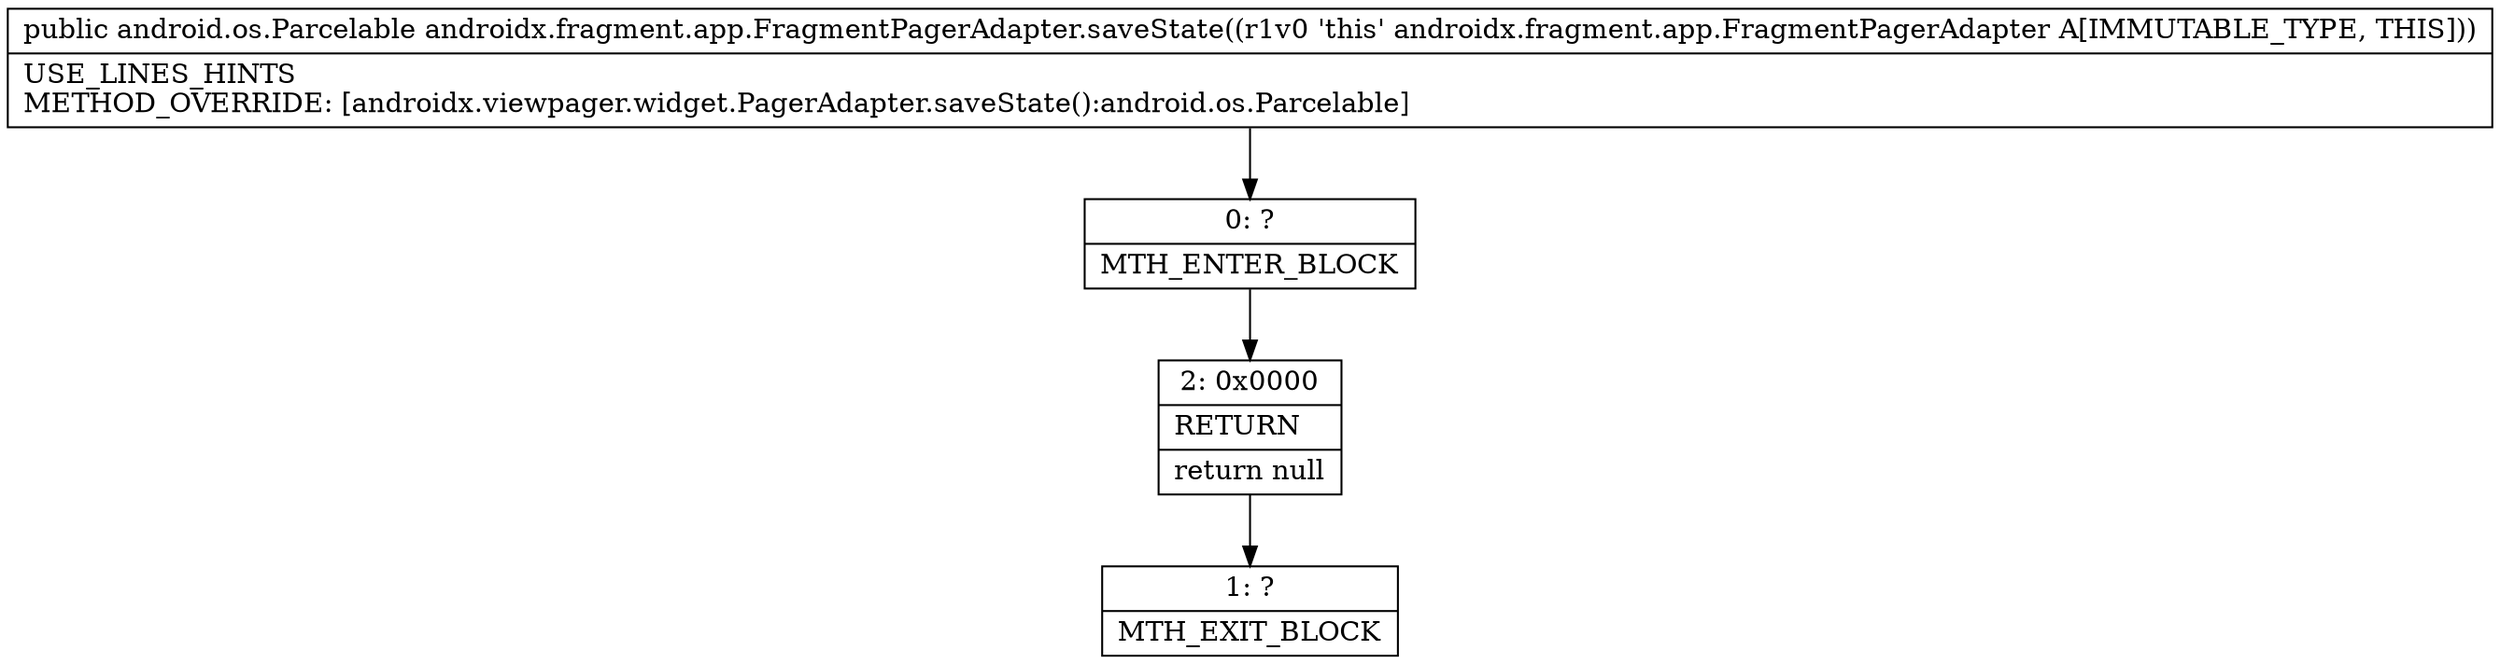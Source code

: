 digraph "CFG forandroidx.fragment.app.FragmentPagerAdapter.saveState()Landroid\/os\/Parcelable;" {
Node_0 [shape=record,label="{0\:\ ?|MTH_ENTER_BLOCK\l}"];
Node_2 [shape=record,label="{2\:\ 0x0000|RETURN\l|return null\l}"];
Node_1 [shape=record,label="{1\:\ ?|MTH_EXIT_BLOCK\l}"];
MethodNode[shape=record,label="{public android.os.Parcelable androidx.fragment.app.FragmentPagerAdapter.saveState((r1v0 'this' androidx.fragment.app.FragmentPagerAdapter A[IMMUTABLE_TYPE, THIS]))  | USE_LINES_HINTS\lMETHOD_OVERRIDE: [androidx.viewpager.widget.PagerAdapter.saveState():android.os.Parcelable]\l}"];
MethodNode -> Node_0;Node_0 -> Node_2;
Node_2 -> Node_1;
}

